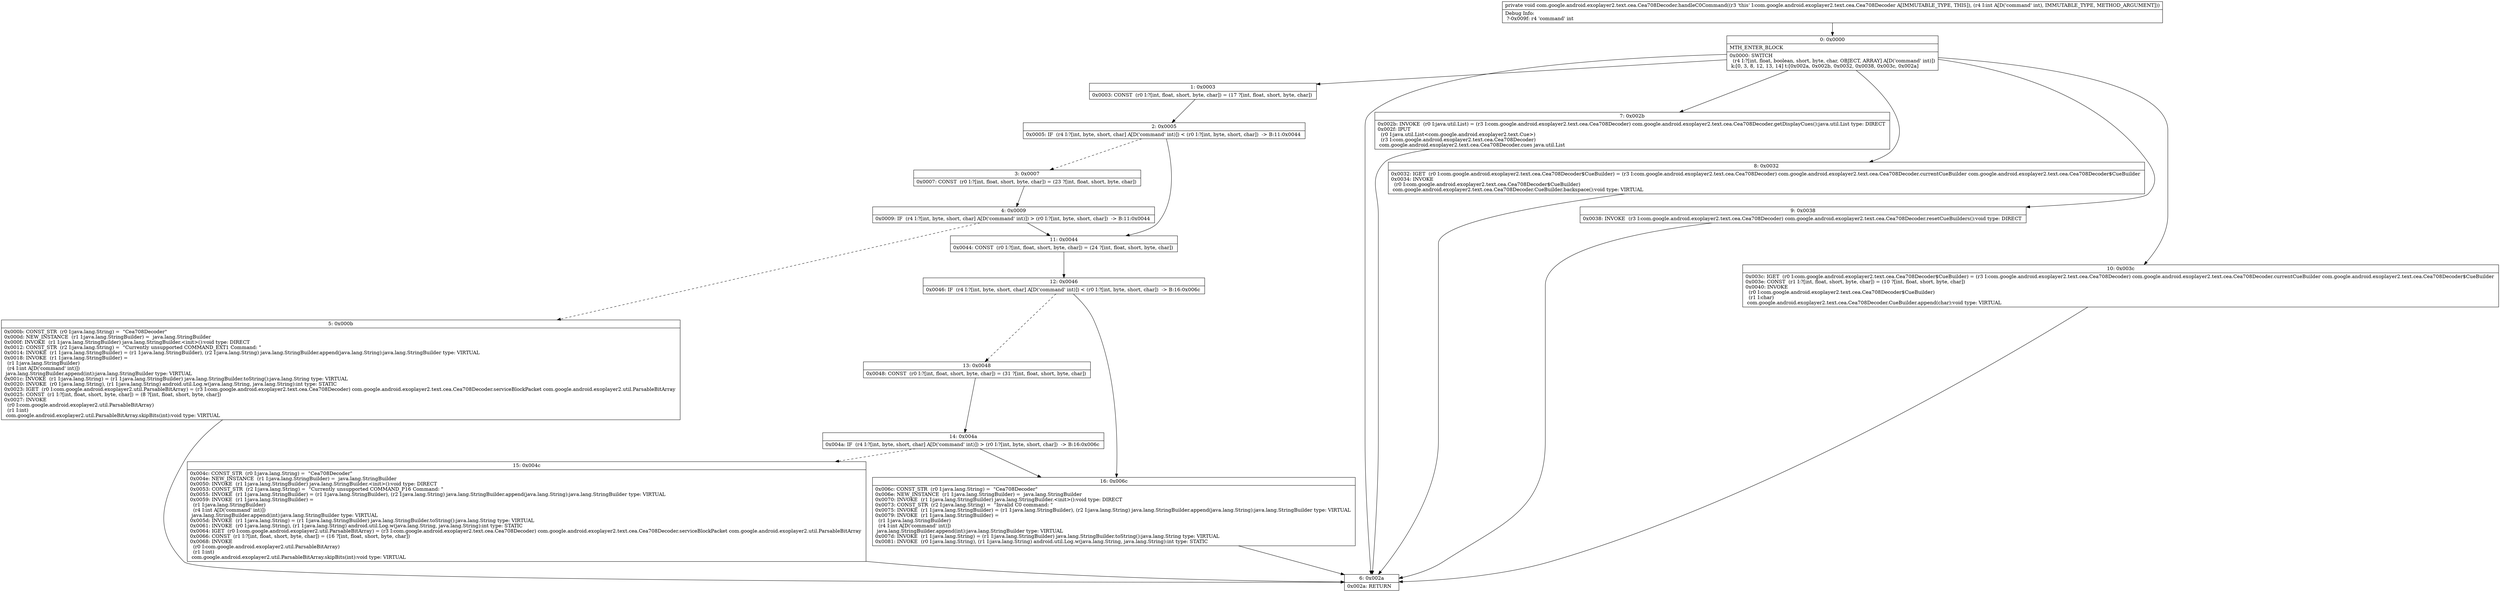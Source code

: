 digraph "CFG forcom.google.android.exoplayer2.text.cea.Cea708Decoder.handleC0Command(I)V" {
Node_0 [shape=record,label="{0\:\ 0x0000|MTH_ENTER_BLOCK\l|0x0000: SWITCH  \l  (r4 I:?[int, float, boolean, short, byte, char, OBJECT, ARRAY] A[D('command' int)])\l k:[0, 3, 8, 12, 13, 14] t:[0x002a, 0x002b, 0x0032, 0x0038, 0x003c, 0x002a] \l}"];
Node_1 [shape=record,label="{1\:\ 0x0003|0x0003: CONST  (r0 I:?[int, float, short, byte, char]) = (17 ?[int, float, short, byte, char]) \l}"];
Node_2 [shape=record,label="{2\:\ 0x0005|0x0005: IF  (r4 I:?[int, byte, short, char] A[D('command' int)]) \< (r0 I:?[int, byte, short, char])  \-\> B:11:0x0044 \l}"];
Node_3 [shape=record,label="{3\:\ 0x0007|0x0007: CONST  (r0 I:?[int, float, short, byte, char]) = (23 ?[int, float, short, byte, char]) \l}"];
Node_4 [shape=record,label="{4\:\ 0x0009|0x0009: IF  (r4 I:?[int, byte, short, char] A[D('command' int)]) \> (r0 I:?[int, byte, short, char])  \-\> B:11:0x0044 \l}"];
Node_5 [shape=record,label="{5\:\ 0x000b|0x000b: CONST_STR  (r0 I:java.lang.String) =  \"Cea708Decoder\" \l0x000d: NEW_INSTANCE  (r1 I:java.lang.StringBuilder) =  java.lang.StringBuilder \l0x000f: INVOKE  (r1 I:java.lang.StringBuilder) java.lang.StringBuilder.\<init\>():void type: DIRECT \l0x0012: CONST_STR  (r2 I:java.lang.String) =  \"Currently unsupported COMMAND_EXT1 Command: \" \l0x0014: INVOKE  (r1 I:java.lang.StringBuilder) = (r1 I:java.lang.StringBuilder), (r2 I:java.lang.String) java.lang.StringBuilder.append(java.lang.String):java.lang.StringBuilder type: VIRTUAL \l0x0018: INVOKE  (r1 I:java.lang.StringBuilder) = \l  (r1 I:java.lang.StringBuilder)\l  (r4 I:int A[D('command' int)])\l java.lang.StringBuilder.append(int):java.lang.StringBuilder type: VIRTUAL \l0x001c: INVOKE  (r1 I:java.lang.String) = (r1 I:java.lang.StringBuilder) java.lang.StringBuilder.toString():java.lang.String type: VIRTUAL \l0x0020: INVOKE  (r0 I:java.lang.String), (r1 I:java.lang.String) android.util.Log.w(java.lang.String, java.lang.String):int type: STATIC \l0x0023: IGET  (r0 I:com.google.android.exoplayer2.util.ParsableBitArray) = (r3 I:com.google.android.exoplayer2.text.cea.Cea708Decoder) com.google.android.exoplayer2.text.cea.Cea708Decoder.serviceBlockPacket com.google.android.exoplayer2.util.ParsableBitArray \l0x0025: CONST  (r1 I:?[int, float, short, byte, char]) = (8 ?[int, float, short, byte, char]) \l0x0027: INVOKE  \l  (r0 I:com.google.android.exoplayer2.util.ParsableBitArray)\l  (r1 I:int)\l com.google.android.exoplayer2.util.ParsableBitArray.skipBits(int):void type: VIRTUAL \l}"];
Node_6 [shape=record,label="{6\:\ 0x002a|0x002a: RETURN   \l}"];
Node_7 [shape=record,label="{7\:\ 0x002b|0x002b: INVOKE  (r0 I:java.util.List) = (r3 I:com.google.android.exoplayer2.text.cea.Cea708Decoder) com.google.android.exoplayer2.text.cea.Cea708Decoder.getDisplayCues():java.util.List type: DIRECT \l0x002f: IPUT  \l  (r0 I:java.util.List\<com.google.android.exoplayer2.text.Cue\>)\l  (r3 I:com.google.android.exoplayer2.text.cea.Cea708Decoder)\l com.google.android.exoplayer2.text.cea.Cea708Decoder.cues java.util.List \l}"];
Node_8 [shape=record,label="{8\:\ 0x0032|0x0032: IGET  (r0 I:com.google.android.exoplayer2.text.cea.Cea708Decoder$CueBuilder) = (r3 I:com.google.android.exoplayer2.text.cea.Cea708Decoder) com.google.android.exoplayer2.text.cea.Cea708Decoder.currentCueBuilder com.google.android.exoplayer2.text.cea.Cea708Decoder$CueBuilder \l0x0034: INVOKE  \l  (r0 I:com.google.android.exoplayer2.text.cea.Cea708Decoder$CueBuilder)\l com.google.android.exoplayer2.text.cea.Cea708Decoder.CueBuilder.backspace():void type: VIRTUAL \l}"];
Node_9 [shape=record,label="{9\:\ 0x0038|0x0038: INVOKE  (r3 I:com.google.android.exoplayer2.text.cea.Cea708Decoder) com.google.android.exoplayer2.text.cea.Cea708Decoder.resetCueBuilders():void type: DIRECT \l}"];
Node_10 [shape=record,label="{10\:\ 0x003c|0x003c: IGET  (r0 I:com.google.android.exoplayer2.text.cea.Cea708Decoder$CueBuilder) = (r3 I:com.google.android.exoplayer2.text.cea.Cea708Decoder) com.google.android.exoplayer2.text.cea.Cea708Decoder.currentCueBuilder com.google.android.exoplayer2.text.cea.Cea708Decoder$CueBuilder \l0x003e: CONST  (r1 I:?[int, float, short, byte, char]) = (10 ?[int, float, short, byte, char]) \l0x0040: INVOKE  \l  (r0 I:com.google.android.exoplayer2.text.cea.Cea708Decoder$CueBuilder)\l  (r1 I:char)\l com.google.android.exoplayer2.text.cea.Cea708Decoder.CueBuilder.append(char):void type: VIRTUAL \l}"];
Node_11 [shape=record,label="{11\:\ 0x0044|0x0044: CONST  (r0 I:?[int, float, short, byte, char]) = (24 ?[int, float, short, byte, char]) \l}"];
Node_12 [shape=record,label="{12\:\ 0x0046|0x0046: IF  (r4 I:?[int, byte, short, char] A[D('command' int)]) \< (r0 I:?[int, byte, short, char])  \-\> B:16:0x006c \l}"];
Node_13 [shape=record,label="{13\:\ 0x0048|0x0048: CONST  (r0 I:?[int, float, short, byte, char]) = (31 ?[int, float, short, byte, char]) \l}"];
Node_14 [shape=record,label="{14\:\ 0x004a|0x004a: IF  (r4 I:?[int, byte, short, char] A[D('command' int)]) \> (r0 I:?[int, byte, short, char])  \-\> B:16:0x006c \l}"];
Node_15 [shape=record,label="{15\:\ 0x004c|0x004c: CONST_STR  (r0 I:java.lang.String) =  \"Cea708Decoder\" \l0x004e: NEW_INSTANCE  (r1 I:java.lang.StringBuilder) =  java.lang.StringBuilder \l0x0050: INVOKE  (r1 I:java.lang.StringBuilder) java.lang.StringBuilder.\<init\>():void type: DIRECT \l0x0053: CONST_STR  (r2 I:java.lang.String) =  \"Currently unsupported COMMAND_P16 Command: \" \l0x0055: INVOKE  (r1 I:java.lang.StringBuilder) = (r1 I:java.lang.StringBuilder), (r2 I:java.lang.String) java.lang.StringBuilder.append(java.lang.String):java.lang.StringBuilder type: VIRTUAL \l0x0059: INVOKE  (r1 I:java.lang.StringBuilder) = \l  (r1 I:java.lang.StringBuilder)\l  (r4 I:int A[D('command' int)])\l java.lang.StringBuilder.append(int):java.lang.StringBuilder type: VIRTUAL \l0x005d: INVOKE  (r1 I:java.lang.String) = (r1 I:java.lang.StringBuilder) java.lang.StringBuilder.toString():java.lang.String type: VIRTUAL \l0x0061: INVOKE  (r0 I:java.lang.String), (r1 I:java.lang.String) android.util.Log.w(java.lang.String, java.lang.String):int type: STATIC \l0x0064: IGET  (r0 I:com.google.android.exoplayer2.util.ParsableBitArray) = (r3 I:com.google.android.exoplayer2.text.cea.Cea708Decoder) com.google.android.exoplayer2.text.cea.Cea708Decoder.serviceBlockPacket com.google.android.exoplayer2.util.ParsableBitArray \l0x0066: CONST  (r1 I:?[int, float, short, byte, char]) = (16 ?[int, float, short, byte, char]) \l0x0068: INVOKE  \l  (r0 I:com.google.android.exoplayer2.util.ParsableBitArray)\l  (r1 I:int)\l com.google.android.exoplayer2.util.ParsableBitArray.skipBits(int):void type: VIRTUAL \l}"];
Node_16 [shape=record,label="{16\:\ 0x006c|0x006c: CONST_STR  (r0 I:java.lang.String) =  \"Cea708Decoder\" \l0x006e: NEW_INSTANCE  (r1 I:java.lang.StringBuilder) =  java.lang.StringBuilder \l0x0070: INVOKE  (r1 I:java.lang.StringBuilder) java.lang.StringBuilder.\<init\>():void type: DIRECT \l0x0073: CONST_STR  (r2 I:java.lang.String) =  \"Invalid C0 command: \" \l0x0075: INVOKE  (r1 I:java.lang.StringBuilder) = (r1 I:java.lang.StringBuilder), (r2 I:java.lang.String) java.lang.StringBuilder.append(java.lang.String):java.lang.StringBuilder type: VIRTUAL \l0x0079: INVOKE  (r1 I:java.lang.StringBuilder) = \l  (r1 I:java.lang.StringBuilder)\l  (r4 I:int A[D('command' int)])\l java.lang.StringBuilder.append(int):java.lang.StringBuilder type: VIRTUAL \l0x007d: INVOKE  (r1 I:java.lang.String) = (r1 I:java.lang.StringBuilder) java.lang.StringBuilder.toString():java.lang.String type: VIRTUAL \l0x0081: INVOKE  (r0 I:java.lang.String), (r1 I:java.lang.String) android.util.Log.w(java.lang.String, java.lang.String):int type: STATIC \l}"];
MethodNode[shape=record,label="{private void com.google.android.exoplayer2.text.cea.Cea708Decoder.handleC0Command((r3 'this' I:com.google.android.exoplayer2.text.cea.Cea708Decoder A[IMMUTABLE_TYPE, THIS]), (r4 I:int A[D('command' int), IMMUTABLE_TYPE, METHOD_ARGUMENT]))  | Debug Info:\l  ?\-0x009f: r4 'command' int\l}"];
MethodNode -> Node_0;
Node_0 -> Node_1;
Node_0 -> Node_6;
Node_0 -> Node_7;
Node_0 -> Node_8;
Node_0 -> Node_9;
Node_0 -> Node_10;
Node_1 -> Node_2;
Node_2 -> Node_3[style=dashed];
Node_2 -> Node_11;
Node_3 -> Node_4;
Node_4 -> Node_5[style=dashed];
Node_4 -> Node_11;
Node_5 -> Node_6;
Node_7 -> Node_6;
Node_8 -> Node_6;
Node_9 -> Node_6;
Node_10 -> Node_6;
Node_11 -> Node_12;
Node_12 -> Node_13[style=dashed];
Node_12 -> Node_16;
Node_13 -> Node_14;
Node_14 -> Node_15[style=dashed];
Node_14 -> Node_16;
Node_15 -> Node_6;
Node_16 -> Node_6;
}

